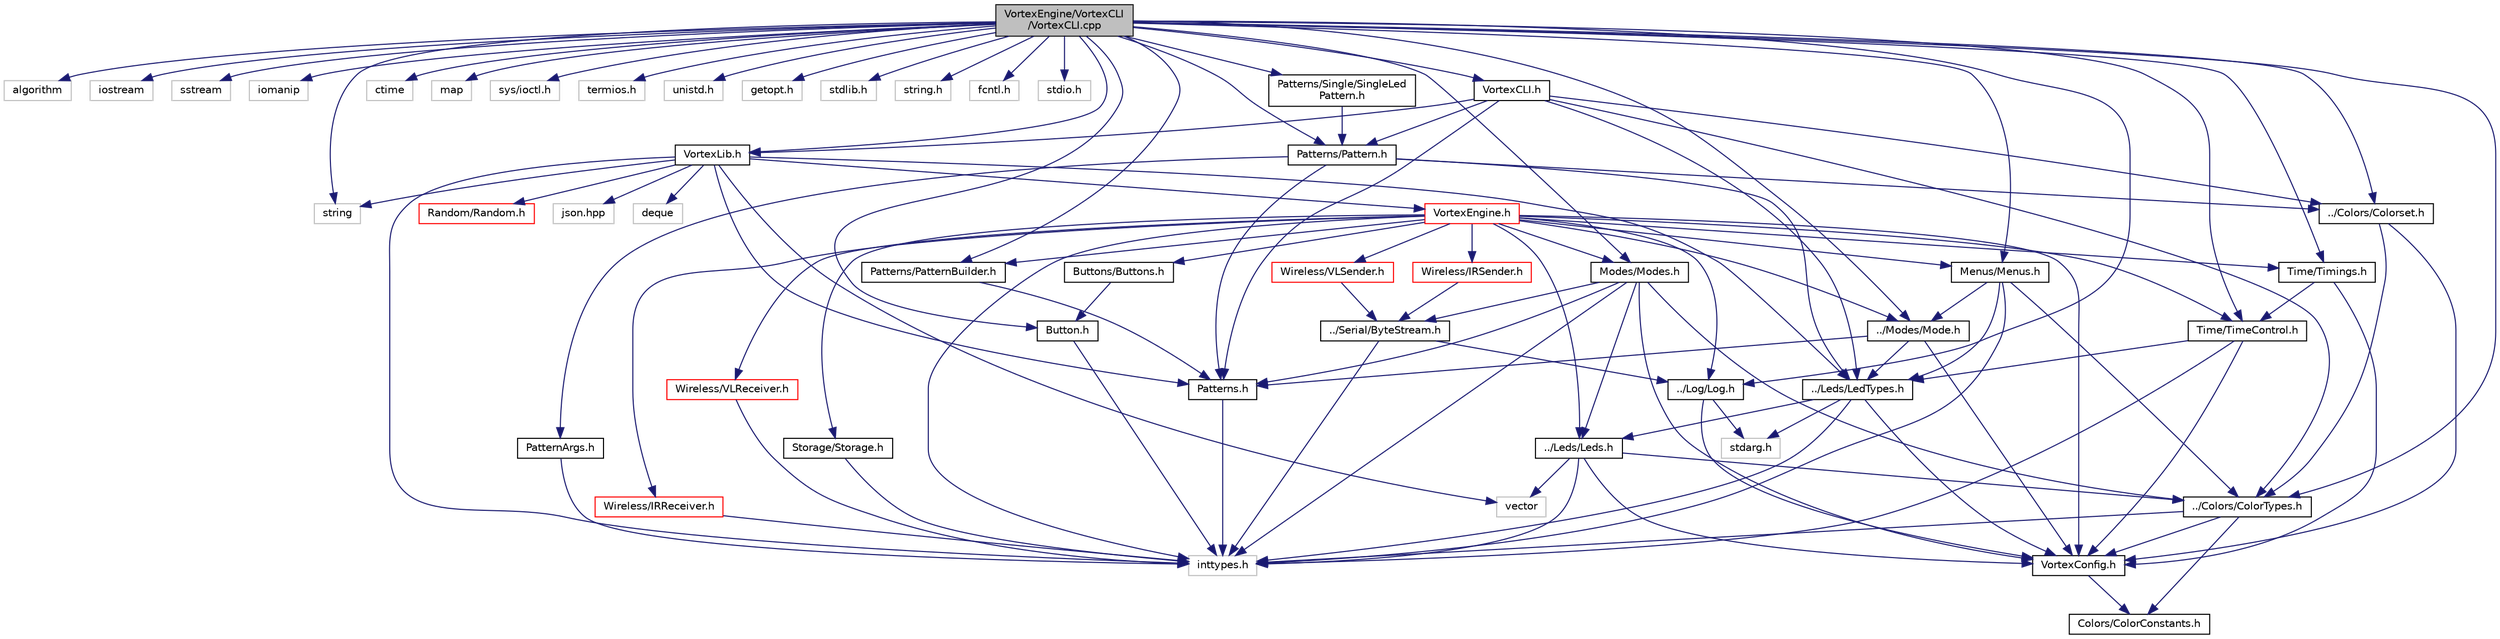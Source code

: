 digraph "VortexEngine/VortexCLI/VortexCLI.cpp"
{
 // INTERACTIVE_SVG=YES
 // LATEX_PDF_SIZE
  bgcolor="transparent";
  edge [fontname="Helvetica",fontsize="10",labelfontname="Helvetica",labelfontsize="10"];
  node [fontname="Helvetica",fontsize="10",shape=record];
  Node1 [label="VortexEngine/VortexCLI\l/VortexCLI.cpp",height=0.2,width=0.4,color="black", fillcolor="grey75", style="filled", fontcolor="black",tooltip=" "];
  Node1 -> Node2 [color="midnightblue",fontsize="10",style="solid"];
  Node2 [label="algorithm",height=0.2,width=0.4,color="grey75",tooltip=" "];
  Node1 -> Node3 [color="midnightblue",fontsize="10",style="solid"];
  Node3 [label="iostream",height=0.2,width=0.4,color="grey75",tooltip=" "];
  Node1 -> Node4 [color="midnightblue",fontsize="10",style="solid"];
  Node4 [label="sstream",height=0.2,width=0.4,color="grey75",tooltip=" "];
  Node1 -> Node5 [color="midnightblue",fontsize="10",style="solid"];
  Node5 [label="iomanip",height=0.2,width=0.4,color="grey75",tooltip=" "];
  Node1 -> Node6 [color="midnightblue",fontsize="10",style="solid"];
  Node6 [label="string",height=0.2,width=0.4,color="grey75",tooltip=" "];
  Node1 -> Node7 [color="midnightblue",fontsize="10",style="solid"];
  Node7 [label="ctime",height=0.2,width=0.4,color="grey75",tooltip=" "];
  Node1 -> Node8 [color="midnightblue",fontsize="10",style="solid"];
  Node8 [label="map",height=0.2,width=0.4,color="grey75",tooltip=" "];
  Node1 -> Node9 [color="midnightblue",fontsize="10",style="solid"];
  Node9 [label="sys/ioctl.h",height=0.2,width=0.4,color="grey75",tooltip=" "];
  Node1 -> Node10 [color="midnightblue",fontsize="10",style="solid"];
  Node10 [label="termios.h",height=0.2,width=0.4,color="grey75",tooltip=" "];
  Node1 -> Node11 [color="midnightblue",fontsize="10",style="solid"];
  Node11 [label="unistd.h",height=0.2,width=0.4,color="grey75",tooltip=" "];
  Node1 -> Node12 [color="midnightblue",fontsize="10",style="solid"];
  Node12 [label="getopt.h",height=0.2,width=0.4,color="grey75",tooltip=" "];
  Node1 -> Node13 [color="midnightblue",fontsize="10",style="solid"];
  Node13 [label="stdlib.h",height=0.2,width=0.4,color="grey75",tooltip=" "];
  Node1 -> Node14 [color="midnightblue",fontsize="10",style="solid"];
  Node14 [label="string.h",height=0.2,width=0.4,color="grey75",tooltip=" "];
  Node1 -> Node15 [color="midnightblue",fontsize="10",style="solid"];
  Node15 [label="fcntl.h",height=0.2,width=0.4,color="grey75",tooltip=" "];
  Node1 -> Node16 [color="midnightblue",fontsize="10",style="solid"];
  Node16 [label="stdio.h",height=0.2,width=0.4,color="grey75",tooltip=" "];
  Node1 -> Node17 [color="midnightblue",fontsize="10",style="solid"];
  Node17 [label="VortexCLI.h",height=0.2,width=0.4,color="black",URL="$VortexCLI_8h.html",tooltip=" "];
  Node17 -> Node18 [color="midnightblue",fontsize="10",style="solid"];
  Node18 [label="VortexLib.h",height=0.2,width=0.4,color="black",URL="$VortexLib_8h.html",tooltip=" "];
  Node18 -> Node19 [color="midnightblue",fontsize="10",style="solid"];
  Node19 [label="VortexEngine.h",height=0.2,width=0.4,color="red",URL="$VortexEngine_8h.html",tooltip=" "];
  Node19 -> Node20 [color="midnightblue",fontsize="10",style="solid"];
  Node20 [label="inttypes.h",height=0.2,width=0.4,color="grey75",tooltip=" "];
  Node19 -> Node21 [color="midnightblue",fontsize="10",style="solid"];
  Node21 [label="VortexConfig.h",height=0.2,width=0.4,color="black",URL="$VortexConfig_8h.html",tooltip=" "];
  Node21 -> Node22 [color="midnightblue",fontsize="10",style="solid"];
  Node22 [label="Colors/ColorConstants.h",height=0.2,width=0.4,color="black",URL="$ColorConstants_8h.html",tooltip=" "];
  Node19 -> Node23 [color="midnightblue",fontsize="10",style="solid"];
  Node23 [label="Patterns/PatternBuilder.h",height=0.2,width=0.4,color="black",URL="$PatternBuilder_8h.html",tooltip=" "];
  Node23 -> Node24 [color="midnightblue",fontsize="10",style="solid"];
  Node24 [label="Patterns.h",height=0.2,width=0.4,color="black",URL="$Patterns_8h.html",tooltip=" "];
  Node24 -> Node20 [color="midnightblue",fontsize="10",style="solid"];
  Node19 -> Node25 [color="midnightblue",fontsize="10",style="solid"];
  Node25 [label="Wireless/IRReceiver.h",height=0.2,width=0.4,color="red",URL="$IRReceiver_8h.html",tooltip=" "];
  Node25 -> Node20 [color="midnightblue",fontsize="10",style="solid"];
  Node19 -> Node28 [color="midnightblue",fontsize="10",style="solid"];
  Node28 [label="Wireless/IRSender.h",height=0.2,width=0.4,color="red",URL="$IRSender_8h.html",tooltip=" "];
  Node28 -> Node29 [color="midnightblue",fontsize="10",style="solid"];
  Node29 [label="../Serial/ByteStream.h",height=0.2,width=0.4,color="black",URL="$ByteStream_8h.html",tooltip=" "];
  Node29 -> Node20 [color="midnightblue",fontsize="10",style="solid"];
  Node29 -> Node30 [color="midnightblue",fontsize="10",style="solid"];
  Node30 [label="../Log/Log.h",height=0.2,width=0.4,color="black",URL="$Log_8h.html",tooltip=" "];
  Node30 -> Node31 [color="midnightblue",fontsize="10",style="solid"];
  Node31 [label="stdarg.h",height=0.2,width=0.4,color="grey75",tooltip=" "];
  Node30 -> Node21 [color="midnightblue",fontsize="10",style="solid"];
  Node19 -> Node32 [color="midnightblue",fontsize="10",style="solid"];
  Node32 [label="Wireless/VLReceiver.h",height=0.2,width=0.4,color="red",URL="$VLReceiver_8h.html",tooltip=" "];
  Node32 -> Node20 [color="midnightblue",fontsize="10",style="solid"];
  Node19 -> Node34 [color="midnightblue",fontsize="10",style="solid"];
  Node34 [label="Wireless/VLSender.h",height=0.2,width=0.4,color="red",URL="$VLSender_8h.html",tooltip=" "];
  Node34 -> Node29 [color="midnightblue",fontsize="10",style="solid"];
  Node19 -> Node35 [color="midnightblue",fontsize="10",style="solid"];
  Node35 [label="Storage/Storage.h",height=0.2,width=0.4,color="black",URL="$Storage_8h.html",tooltip=" "];
  Node35 -> Node20 [color="midnightblue",fontsize="10",style="solid"];
  Node19 -> Node36 [color="midnightblue",fontsize="10",style="solid"];
  Node36 [label="Buttons/Buttons.h",height=0.2,width=0.4,color="black",URL="$Buttons_8h.html",tooltip=" "];
  Node36 -> Node37 [color="midnightblue",fontsize="10",style="solid"];
  Node37 [label="Button.h",height=0.2,width=0.4,color="black",URL="$Button_8h.html",tooltip=" "];
  Node37 -> Node20 [color="midnightblue",fontsize="10",style="solid"];
  Node19 -> Node38 [color="midnightblue",fontsize="10",style="solid"];
  Node38 [label="Time/TimeControl.h",height=0.2,width=0.4,color="black",URL="$TimeControl_8h.html",tooltip=" "];
  Node38 -> Node20 [color="midnightblue",fontsize="10",style="solid"];
  Node38 -> Node21 [color="midnightblue",fontsize="10",style="solid"];
  Node38 -> Node39 [color="midnightblue",fontsize="10",style="solid"];
  Node39 [label="../Leds/LedTypes.h",height=0.2,width=0.4,color="black",URL="$LedTypes_8h.html",tooltip=" "];
  Node39 -> Node20 [color="midnightblue",fontsize="10",style="solid"];
  Node39 -> Node31 [color="midnightblue",fontsize="10",style="solid"];
  Node39 -> Node40 [color="midnightblue",fontsize="10",style="solid"];
  Node40 [label="../Leds/Leds.h",height=0.2,width=0.4,color="black",URL="$Leds_8h.html",tooltip=" "];
  Node40 -> Node20 [color="midnightblue",fontsize="10",style="solid"];
  Node40 -> Node41 [color="midnightblue",fontsize="10",style="solid"];
  Node41 [label="../Colors/ColorTypes.h",height=0.2,width=0.4,color="black",URL="$ColorTypes_8h.html",tooltip=" "];
  Node41 -> Node20 [color="midnightblue",fontsize="10",style="solid"];
  Node41 -> Node21 [color="midnightblue",fontsize="10",style="solid"];
  Node41 -> Node22 [color="midnightblue",fontsize="10",style="solid"];
  Node40 -> Node21 [color="midnightblue",fontsize="10",style="solid"];
  Node40 -> Node42 [color="midnightblue",fontsize="10",style="solid"];
  Node42 [label="vector",height=0.2,width=0.4,color="grey75",tooltip=" "];
  Node39 -> Node21 [color="midnightblue",fontsize="10",style="solid"];
  Node19 -> Node43 [color="midnightblue",fontsize="10",style="solid"];
  Node43 [label="Time/Timings.h",height=0.2,width=0.4,color="black",URL="$Timings_8h.html",tooltip=" "];
  Node43 -> Node38 [color="midnightblue",fontsize="10",style="solid"];
  Node43 -> Node21 [color="midnightblue",fontsize="10",style="solid"];
  Node19 -> Node45 [color="midnightblue",fontsize="10",style="solid"];
  Node45 [label="Modes/Modes.h",height=0.2,width=0.4,color="black",URL="$Modes_8h.html",tooltip=" "];
  Node45 -> Node29 [color="midnightblue",fontsize="10",style="solid"];
  Node45 -> Node41 [color="midnightblue",fontsize="10",style="solid"];
  Node45 -> Node24 [color="midnightblue",fontsize="10",style="solid"];
  Node45 -> Node40 [color="midnightblue",fontsize="10",style="solid"];
  Node45 -> Node21 [color="midnightblue",fontsize="10",style="solid"];
  Node45 -> Node20 [color="midnightblue",fontsize="10",style="solid"];
  Node19 -> Node46 [color="midnightblue",fontsize="10",style="solid"];
  Node46 [label="Menus/Menus.h",height=0.2,width=0.4,color="black",URL="$Menus_8h.html",tooltip=" "];
  Node46 -> Node20 [color="midnightblue",fontsize="10",style="solid"];
  Node46 -> Node41 [color="midnightblue",fontsize="10",style="solid"];
  Node46 -> Node39 [color="midnightblue",fontsize="10",style="solid"];
  Node46 -> Node47 [color="midnightblue",fontsize="10",style="solid"];
  Node47 [label="../Modes/Mode.h",height=0.2,width=0.4,color="black",URL="$Mode_8h.html",tooltip=" "];
  Node47 -> Node39 [color="midnightblue",fontsize="10",style="solid"];
  Node47 -> Node24 [color="midnightblue",fontsize="10",style="solid"];
  Node47 -> Node21 [color="midnightblue",fontsize="10",style="solid"];
  Node19 -> Node47 [color="midnightblue",fontsize="10",style="solid"];
  Node19 -> Node40 [color="midnightblue",fontsize="10",style="solid"];
  Node19 -> Node30 [color="midnightblue",fontsize="10",style="solid"];
  Node18 -> Node24 [color="midnightblue",fontsize="10",style="solid"];
  Node18 -> Node48 [color="midnightblue",fontsize="10",style="solid"];
  Node48 [label="Random/Random.h",height=0.2,width=0.4,color="red",URL="$Random_8h.html",tooltip=" "];
  Node18 -> Node39 [color="midnightblue",fontsize="10",style="solid"];
  Node18 -> Node50 [color="midnightblue",fontsize="10",style="solid"];
  Node50 [label="json.hpp",height=0.2,width=0.4,color="grey75",tooltip=" "];
  Node18 -> Node20 [color="midnightblue",fontsize="10",style="solid"];
  Node18 -> Node42 [color="midnightblue",fontsize="10",style="solid"];
  Node18 -> Node6 [color="midnightblue",fontsize="10",style="solid"];
  Node18 -> Node51 [color="midnightblue",fontsize="10",style="solid"];
  Node51 [label="deque",height=0.2,width=0.4,color="grey75",tooltip=" "];
  Node17 -> Node24 [color="midnightblue",fontsize="10",style="solid"];
  Node17 -> Node52 [color="midnightblue",fontsize="10",style="solid"];
  Node52 [label="Patterns/Pattern.h",height=0.2,width=0.4,color="black",URL="$Pattern_8h.html",tooltip=" "];
  Node52 -> Node39 [color="midnightblue",fontsize="10",style="solid"];
  Node52 -> Node53 [color="midnightblue",fontsize="10",style="solid"];
  Node53 [label="../Colors/Colorset.h",height=0.2,width=0.4,color="black",URL="$Colorset_8h.html",tooltip=" "];
  Node53 -> Node41 [color="midnightblue",fontsize="10",style="solid"];
  Node53 -> Node21 [color="midnightblue",fontsize="10",style="solid"];
  Node52 -> Node24 [color="midnightblue",fontsize="10",style="solid"];
  Node52 -> Node54 [color="midnightblue",fontsize="10",style="solid"];
  Node54 [label="PatternArgs.h",height=0.2,width=0.4,color="black",URL="$PatternArgs_8h.html",tooltip=" "];
  Node54 -> Node20 [color="midnightblue",fontsize="10",style="solid"];
  Node17 -> Node41 [color="midnightblue",fontsize="10",style="solid"];
  Node17 -> Node53 [color="midnightblue",fontsize="10",style="solid"];
  Node17 -> Node39 [color="midnightblue",fontsize="10",style="solid"];
  Node1 -> Node30 [color="midnightblue",fontsize="10",style="solid"];
  Node1 -> Node18 [color="midnightblue",fontsize="10",style="solid"];
  Node1 -> Node23 [color="midnightblue",fontsize="10",style="solid"];
  Node1 -> Node38 [color="midnightblue",fontsize="10",style="solid"];
  Node1 -> Node41 [color="midnightblue",fontsize="10",style="solid"];
  Node1 -> Node53 [color="midnightblue",fontsize="10",style="solid"];
  Node1 -> Node37 [color="midnightblue",fontsize="10",style="solid"];
  Node1 -> Node43 [color="midnightblue",fontsize="10",style="solid"];
  Node1 -> Node46 [color="midnightblue",fontsize="10",style="solid"];
  Node1 -> Node45 [color="midnightblue",fontsize="10",style="solid"];
  Node1 -> Node47 [color="midnightblue",fontsize="10",style="solid"];
  Node1 -> Node52 [color="midnightblue",fontsize="10",style="solid"];
  Node1 -> Node55 [color="midnightblue",fontsize="10",style="solid"];
  Node55 [label="Patterns/Single/SingleLed\lPattern.h",height=0.2,width=0.4,color="black",URL="$SingleLedPattern_8h.html",tooltip=" "];
  Node55 -> Node52 [color="midnightblue",fontsize="10",style="solid"];
}
